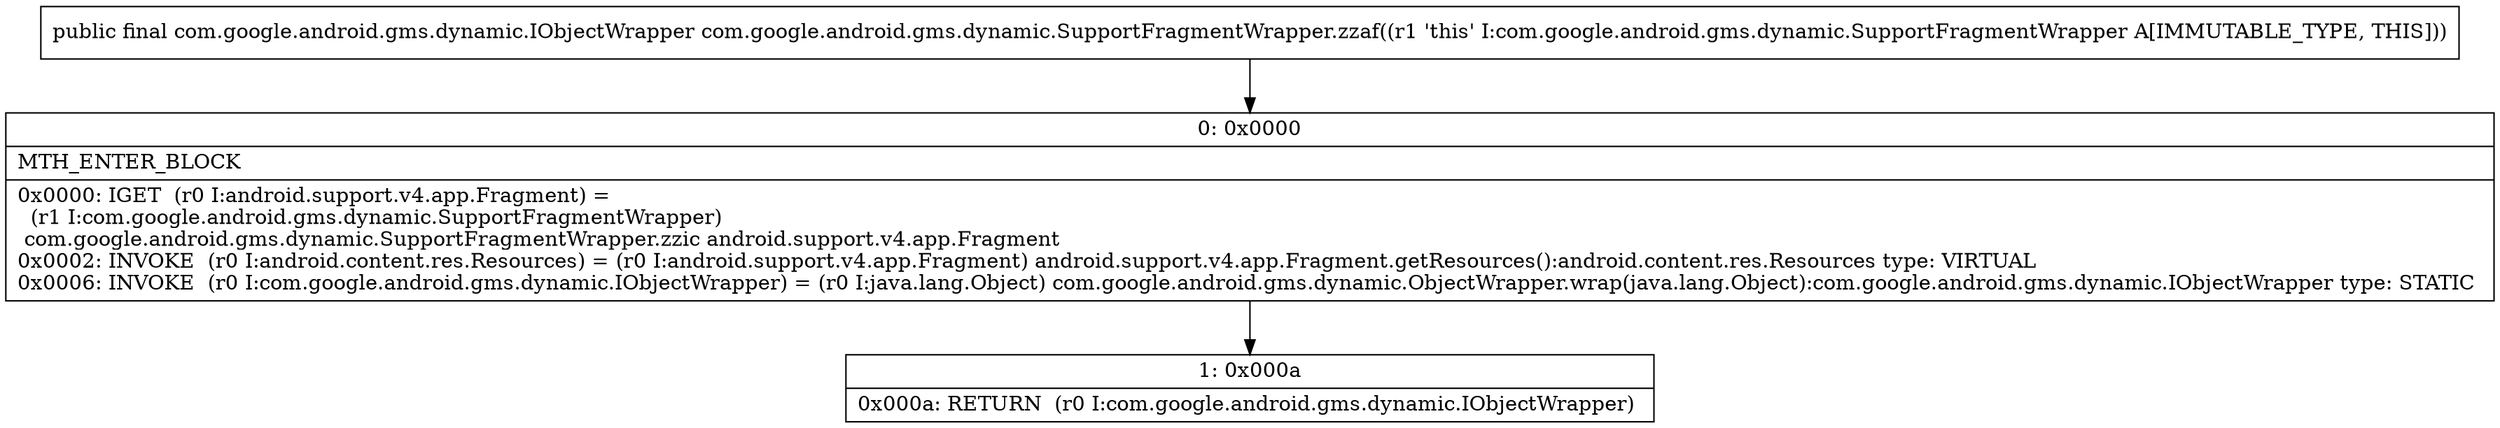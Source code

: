 digraph "CFG forcom.google.android.gms.dynamic.SupportFragmentWrapper.zzaf()Lcom\/google\/android\/gms\/dynamic\/IObjectWrapper;" {
Node_0 [shape=record,label="{0\:\ 0x0000|MTH_ENTER_BLOCK\l|0x0000: IGET  (r0 I:android.support.v4.app.Fragment) = \l  (r1 I:com.google.android.gms.dynamic.SupportFragmentWrapper)\l com.google.android.gms.dynamic.SupportFragmentWrapper.zzic android.support.v4.app.Fragment \l0x0002: INVOKE  (r0 I:android.content.res.Resources) = (r0 I:android.support.v4.app.Fragment) android.support.v4.app.Fragment.getResources():android.content.res.Resources type: VIRTUAL \l0x0006: INVOKE  (r0 I:com.google.android.gms.dynamic.IObjectWrapper) = (r0 I:java.lang.Object) com.google.android.gms.dynamic.ObjectWrapper.wrap(java.lang.Object):com.google.android.gms.dynamic.IObjectWrapper type: STATIC \l}"];
Node_1 [shape=record,label="{1\:\ 0x000a|0x000a: RETURN  (r0 I:com.google.android.gms.dynamic.IObjectWrapper) \l}"];
MethodNode[shape=record,label="{public final com.google.android.gms.dynamic.IObjectWrapper com.google.android.gms.dynamic.SupportFragmentWrapper.zzaf((r1 'this' I:com.google.android.gms.dynamic.SupportFragmentWrapper A[IMMUTABLE_TYPE, THIS])) }"];
MethodNode -> Node_0;
Node_0 -> Node_1;
}

